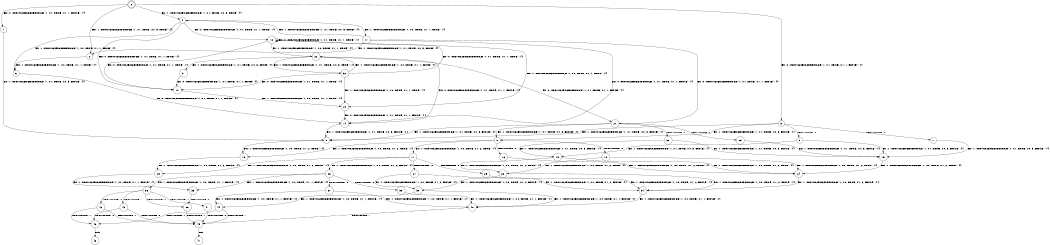 digraph BCG {
size = "7, 10.5";
center = TRUE;
node [shape = circle];
0 [peripheries = 2];
0 -> 1 [label = "EX !0 !ATOMIC_EXCH_BRANCH (1, +1, TRUE, +1, 1, FALSE) !{}"];
0 -> 2 [label = "EX !1 !ATOMIC_EXCH_BRANCH (1, +1, TRUE, +0, 3, TRUE) !{}"];
0 -> 3 [label = "EX !0 !ATOMIC_EXCH_BRANCH (1, +1, TRUE, +1, 1, FALSE) !{}"];
0 -> 4 [label = "EX !1 !ATOMIC_EXCH_BRANCH (1, +1, TRUE, +0, 3, TRUE) !{}"];
1 -> 5 [label = "EX !1 !ATOMIC_EXCH_BRANCH (1, +1, TRUE, +0, 3, FALSE) !{}"];
2 -> 6 [label = "EX !1 !ATOMIC_EXCH_BRANCH (1, +0, TRUE, +1, 1, TRUE) !{}"];
3 -> 5 [label = "EX !1 !ATOMIC_EXCH_BRANCH (1, +1, TRUE, +0, 3, FALSE) !{}"];
3 -> 7 [label = "TERMINATE !0"];
3 -> 8 [label = "EX !1 !ATOMIC_EXCH_BRANCH (1, +1, TRUE, +0, 3, FALSE) !{}"];
3 -> 9 [label = "TERMINATE !0"];
4 -> 6 [label = "EX !1 !ATOMIC_EXCH_BRANCH (1, +0, TRUE, +1, 1, TRUE) !{}"];
4 -> 10 [label = "EX !0 !ATOMIC_EXCH_BRANCH (1, +1, TRUE, +1, 1, TRUE) !{}"];
4 -> 11 [label = "EX !1 !ATOMIC_EXCH_BRANCH (1, +0, TRUE, +1, 1, TRUE) !{}"];
4 -> 12 [label = "EX !0 !ATOMIC_EXCH_BRANCH (1, +1, TRUE, +1, 1, TRUE) !{}"];
5 -> 13 [label = "EX !1 !ATOMIC_EXCH_BRANCH (1, +0, TRUE, +1, 2, TRUE) !{}"];
6 -> 14 [label = "EX !0 !ATOMIC_EXCH_BRANCH (1, +1, TRUE, +1, 1, FALSE) !{}"];
7 -> 15 [label = "EX !1 !ATOMIC_EXCH_BRANCH (1, +1, TRUE, +0, 3, FALSE) !{}"];
8 -> 13 [label = "EX !1 !ATOMIC_EXCH_BRANCH (1, +0, TRUE, +1, 2, TRUE) !{}"];
8 -> 16 [label = "TERMINATE !0"];
8 -> 17 [label = "EX !1 !ATOMIC_EXCH_BRANCH (1, +0, TRUE, +1, 2, TRUE) !{}"];
8 -> 18 [label = "TERMINATE !0"];
9 -> 15 [label = "EX !1 !ATOMIC_EXCH_BRANCH (1, +1, TRUE, +0, 3, FALSE) !{}"];
9 -> 19 [label = "EX !1 !ATOMIC_EXCH_BRANCH (1, +1, TRUE, +0, 3, FALSE) !{}"];
10 -> 20 [label = "EX !1 !ATOMIC_EXCH_BRANCH (1, +0, TRUE, +1, 1, TRUE) !{}"];
11 -> 2 [label = "EX !1 !ATOMIC_EXCH_BRANCH (1, +1, TRUE, +0, 3, TRUE) !{}"];
11 -> 14 [label = "EX !0 !ATOMIC_EXCH_BRANCH (1, +1, TRUE, +1, 1, FALSE) !{}"];
11 -> 4 [label = "EX !1 !ATOMIC_EXCH_BRANCH (1, +1, TRUE, +0, 3, TRUE) !{}"];
11 -> 21 [label = "EX !0 !ATOMIC_EXCH_BRANCH (1, +1, TRUE, +1, 1, FALSE) !{}"];
12 -> 10 [label = "EX !0 !ATOMIC_EXCH_BRANCH (1, +1, TRUE, +1, 1, TRUE) !{}"];
12 -> 20 [label = "EX !1 !ATOMIC_EXCH_BRANCH (1, +0, TRUE, +1, 1, TRUE) !{}"];
12 -> 12 [label = "EX !0 !ATOMIC_EXCH_BRANCH (1, +1, TRUE, +1, 1, TRUE) !{}"];
12 -> 22 [label = "EX !1 !ATOMIC_EXCH_BRANCH (1, +0, TRUE, +1, 1, TRUE) !{}"];
13 -> 23 [label = "EX !1 !ATOMIC_EXCH_BRANCH (1, +0, TRUE, +1, 2, FALSE) !{}"];
14 -> 5 [label = "EX !1 !ATOMIC_EXCH_BRANCH (1, +1, TRUE, +0, 3, FALSE) !{}"];
15 -> 24 [label = "EX !1 !ATOMIC_EXCH_BRANCH (1, +0, TRUE, +1, 2, TRUE) !{}"];
16 -> 24 [label = "EX !1 !ATOMIC_EXCH_BRANCH (1, +0, TRUE, +1, 2, TRUE) !{}"];
17 -> 23 [label = "EX !1 !ATOMIC_EXCH_BRANCH (1, +0, TRUE, +1, 2, FALSE) !{}"];
17 -> 25 [label = "TERMINATE !0"];
17 -> 26 [label = "EX !1 !ATOMIC_EXCH_BRANCH (1, +0, TRUE, +1, 2, FALSE) !{}"];
17 -> 27 [label = "TERMINATE !0"];
18 -> 24 [label = "EX !1 !ATOMIC_EXCH_BRANCH (1, +0, TRUE, +1, 2, TRUE) !{}"];
18 -> 28 [label = "EX !1 !ATOMIC_EXCH_BRANCH (1, +0, TRUE, +1, 2, TRUE) !{}"];
19 -> 24 [label = "EX !1 !ATOMIC_EXCH_BRANCH (1, +0, TRUE, +1, 2, TRUE) !{}"];
19 -> 28 [label = "EX !1 !ATOMIC_EXCH_BRANCH (1, +0, TRUE, +1, 2, TRUE) !{}"];
20 -> 14 [label = "EX !0 !ATOMIC_EXCH_BRANCH (1, +1, TRUE, +1, 1, FALSE) !{}"];
21 -> 5 [label = "EX !1 !ATOMIC_EXCH_BRANCH (1, +1, TRUE, +0, 3, FALSE) !{}"];
21 -> 29 [label = "TERMINATE !0"];
21 -> 8 [label = "EX !1 !ATOMIC_EXCH_BRANCH (1, +1, TRUE, +0, 3, FALSE) !{}"];
21 -> 30 [label = "TERMINATE !0"];
22 -> 14 [label = "EX !0 !ATOMIC_EXCH_BRANCH (1, +1, TRUE, +1, 1, FALSE) !{}"];
22 -> 31 [label = "EX !1 !ATOMIC_EXCH_BRANCH (1, +1, TRUE, +0, 3, TRUE) !{}"];
22 -> 21 [label = "EX !0 !ATOMIC_EXCH_BRANCH (1, +1, TRUE, +1, 1, FALSE) !{}"];
22 -> 32 [label = "EX !1 !ATOMIC_EXCH_BRANCH (1, +1, TRUE, +0, 3, TRUE) !{}"];
23 -> 33 [label = "EX !1 !ATOMIC_EXCH_BRANCH (1, +0, TRUE, +1, 1, FALSE) !{}"];
24 -> 34 [label = "EX !1 !ATOMIC_EXCH_BRANCH (1, +0, TRUE, +1, 2, FALSE) !{}"];
25 -> 34 [label = "EX !1 !ATOMIC_EXCH_BRANCH (1, +0, TRUE, +1, 2, FALSE) !{}"];
26 -> 33 [label = "EX !1 !ATOMIC_EXCH_BRANCH (1, +0, TRUE, +1, 1, FALSE) !{}"];
26 -> 35 [label = "TERMINATE !0"];
26 -> 36 [label = "EX !1 !ATOMIC_EXCH_BRANCH (1, +0, TRUE, +1, 1, FALSE) !{}"];
26 -> 37 [label = "TERMINATE !0"];
27 -> 34 [label = "EX !1 !ATOMIC_EXCH_BRANCH (1, +0, TRUE, +1, 2, FALSE) !{}"];
27 -> 38 [label = "EX !1 !ATOMIC_EXCH_BRANCH (1, +0, TRUE, +1, 2, FALSE) !{}"];
28 -> 34 [label = "EX !1 !ATOMIC_EXCH_BRANCH (1, +0, TRUE, +1, 2, FALSE) !{}"];
28 -> 38 [label = "EX !1 !ATOMIC_EXCH_BRANCH (1, +0, TRUE, +1, 2, FALSE) !{}"];
29 -> 15 [label = "EX !1 !ATOMIC_EXCH_BRANCH (1, +1, TRUE, +0, 3, FALSE) !{}"];
30 -> 15 [label = "EX !1 !ATOMIC_EXCH_BRANCH (1, +1, TRUE, +0, 3, FALSE) !{}"];
30 -> 19 [label = "EX !1 !ATOMIC_EXCH_BRANCH (1, +1, TRUE, +0, 3, FALSE) !{}"];
31 -> 10 [label = "EX !0 !ATOMIC_EXCH_BRANCH (1, +1, TRUE, +1, 1, TRUE) !{}"];
32 -> 10 [label = "EX !0 !ATOMIC_EXCH_BRANCH (1, +1, TRUE, +1, 1, TRUE) !{}"];
32 -> 20 [label = "EX !1 !ATOMIC_EXCH_BRANCH (1, +0, TRUE, +1, 1, TRUE) !{}"];
32 -> 12 [label = "EX !0 !ATOMIC_EXCH_BRANCH (1, +1, TRUE, +1, 1, TRUE) !{}"];
32 -> 22 [label = "EX !1 !ATOMIC_EXCH_BRANCH (1, +0, TRUE, +1, 1, TRUE) !{}"];
33 -> 39 [label = "TERMINATE !0"];
34 -> 40 [label = "EX !1 !ATOMIC_EXCH_BRANCH (1, +0, TRUE, +1, 1, FALSE) !{}"];
35 -> 40 [label = "EX !1 !ATOMIC_EXCH_BRANCH (1, +0, TRUE, +1, 1, FALSE) !{}"];
36 -> 39 [label = "TERMINATE !0"];
36 -> 41 [label = "TERMINATE !1"];
36 -> 42 [label = "TERMINATE !0"];
36 -> 43 [label = "TERMINATE !1"];
37 -> 40 [label = "EX !1 !ATOMIC_EXCH_BRANCH (1, +0, TRUE, +1, 1, FALSE) !{}"];
37 -> 44 [label = "EX !1 !ATOMIC_EXCH_BRANCH (1, +0, TRUE, +1, 1, FALSE) !{}"];
38 -> 40 [label = "EX !1 !ATOMIC_EXCH_BRANCH (1, +0, TRUE, +1, 1, FALSE) !{}"];
38 -> 44 [label = "EX !1 !ATOMIC_EXCH_BRANCH (1, +0, TRUE, +1, 1, FALSE) !{}"];
39 -> 45 [label = "TERMINATE !1"];
40 -> 45 [label = "TERMINATE !1"];
41 -> 45 [label = "TERMINATE !0"];
42 -> 45 [label = "TERMINATE !1"];
42 -> 46 [label = "TERMINATE !1"];
43 -> 45 [label = "TERMINATE !0"];
43 -> 46 [label = "TERMINATE !0"];
44 -> 45 [label = "TERMINATE !1"];
44 -> 46 [label = "TERMINATE !1"];
45 -> 47 [label = "exit"];
46 -> 48 [label = "exit"];
}
